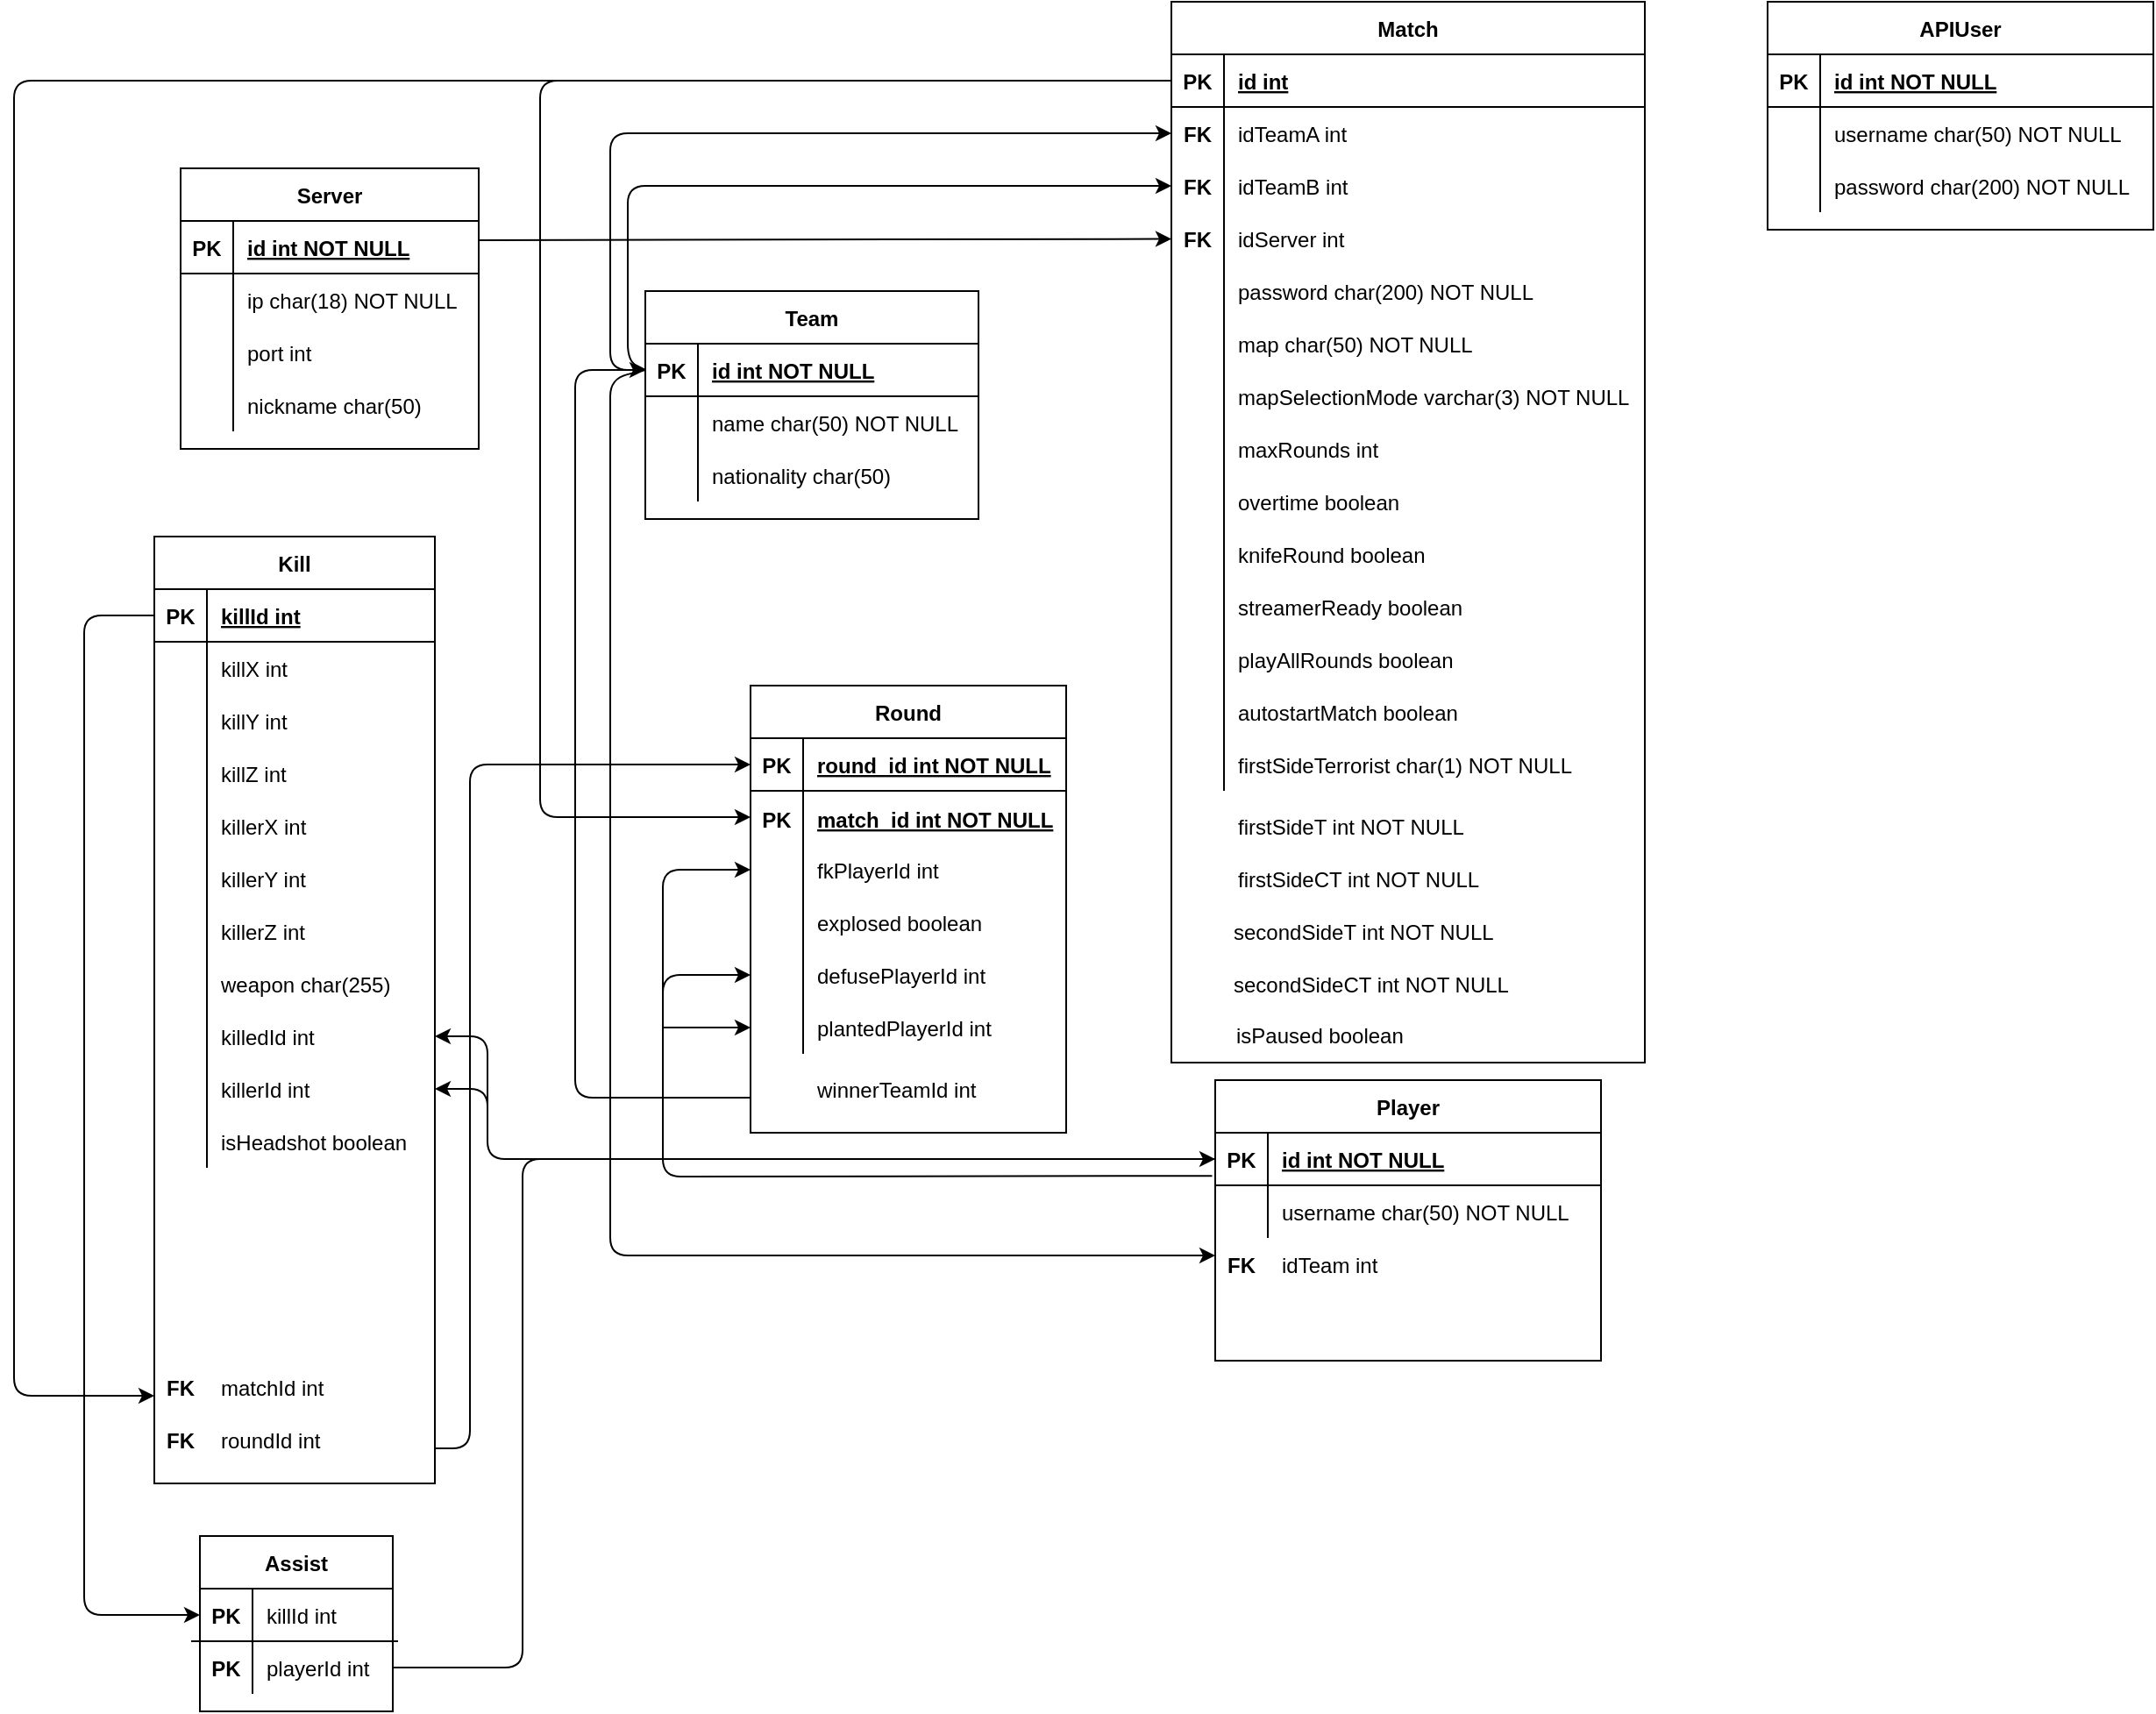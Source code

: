 <mxfile version="13.9.9" type="github">
  <diagram id="R2lEEEUBdFMjLlhIrx00" name="Page-1">
    <mxGraphModel dx="2720" dy="771" grid="1" gridSize="10" guides="1" tooltips="1" connect="1" arrows="1" fold="1" page="1" pageScale="1" pageWidth="850" pageHeight="1100" math="0" shadow="0" extFonts="Permanent Marker^https://fonts.googleapis.com/css?family=Permanent+Marker">
      <root>
        <mxCell id="0" />
        <mxCell id="1" parent="0" />
        <mxCell id="CAHNvulc8Ei77Li_YzJQ-24" value="Team" style="shape=table;startSize=30;container=1;collapsible=1;childLayout=tableLayout;fixedRows=1;rowLines=0;fontStyle=1;align=center;resizeLast=1;" parent="1" vertex="1">
          <mxGeometry x="-330" y="180" width="190" height="130" as="geometry" />
        </mxCell>
        <mxCell id="CAHNvulc8Ei77Li_YzJQ-25" value="" style="shape=partialRectangle;collapsible=0;dropTarget=0;pointerEvents=0;fillColor=none;points=[[0,0.5],[1,0.5]];portConstraint=eastwest;top=0;left=0;right=0;bottom=1;" parent="CAHNvulc8Ei77Li_YzJQ-24" vertex="1">
          <mxGeometry y="30" width="190" height="30" as="geometry" />
        </mxCell>
        <mxCell id="CAHNvulc8Ei77Li_YzJQ-26" value="PK" style="shape=partialRectangle;overflow=hidden;connectable=0;fillColor=none;top=0;left=0;bottom=0;right=0;fontStyle=1;" parent="CAHNvulc8Ei77Li_YzJQ-25" vertex="1">
          <mxGeometry width="30" height="30" as="geometry" />
        </mxCell>
        <mxCell id="CAHNvulc8Ei77Li_YzJQ-27" value="id int NOT NULL " style="shape=partialRectangle;overflow=hidden;connectable=0;fillColor=none;top=0;left=0;bottom=0;right=0;align=left;spacingLeft=6;fontStyle=5;" parent="CAHNvulc8Ei77Li_YzJQ-25" vertex="1">
          <mxGeometry x="30" width="160" height="30" as="geometry" />
        </mxCell>
        <mxCell id="CAHNvulc8Ei77Li_YzJQ-28" value="" style="shape=partialRectangle;collapsible=0;dropTarget=0;pointerEvents=0;fillColor=none;points=[[0,0.5],[1,0.5]];portConstraint=eastwest;top=0;left=0;right=0;bottom=0;" parent="CAHNvulc8Ei77Li_YzJQ-24" vertex="1">
          <mxGeometry y="60" width="190" height="30" as="geometry" />
        </mxCell>
        <mxCell id="CAHNvulc8Ei77Li_YzJQ-29" value="" style="shape=partialRectangle;overflow=hidden;connectable=0;fillColor=none;top=0;left=0;bottom=0;right=0;" parent="CAHNvulc8Ei77Li_YzJQ-28" vertex="1">
          <mxGeometry width="30" height="30" as="geometry" />
        </mxCell>
        <mxCell id="CAHNvulc8Ei77Li_YzJQ-30" value="name char(50) NOT NULL" style="shape=partialRectangle;overflow=hidden;connectable=0;fillColor=none;top=0;left=0;bottom=0;right=0;align=left;spacingLeft=6;" parent="CAHNvulc8Ei77Li_YzJQ-28" vertex="1">
          <mxGeometry x="30" width="160" height="30" as="geometry" />
        </mxCell>
        <mxCell id="CAHNvulc8Ei77Li_YzJQ-31" value="" style="shape=partialRectangle;collapsible=0;dropTarget=0;pointerEvents=0;fillColor=none;points=[[0,0.5],[1,0.5]];portConstraint=eastwest;top=0;left=0;right=0;bottom=0;" parent="CAHNvulc8Ei77Li_YzJQ-24" vertex="1">
          <mxGeometry y="90" width="190" height="30" as="geometry" />
        </mxCell>
        <mxCell id="CAHNvulc8Ei77Li_YzJQ-32" value="" style="shape=partialRectangle;overflow=hidden;connectable=0;fillColor=none;top=0;left=0;bottom=0;right=0;" parent="CAHNvulc8Ei77Li_YzJQ-31" vertex="1">
          <mxGeometry width="30" height="30" as="geometry" />
        </mxCell>
        <mxCell id="CAHNvulc8Ei77Li_YzJQ-33" value="nationality char(50)" style="shape=partialRectangle;overflow=hidden;connectable=0;fillColor=none;top=0;left=0;bottom=0;right=0;align=left;spacingLeft=6;" parent="CAHNvulc8Ei77Li_YzJQ-31" vertex="1">
          <mxGeometry x="30" width="160" height="30" as="geometry" />
        </mxCell>
        <mxCell id="CAHNvulc8Ei77Li_YzJQ-34" value="Server" style="shape=table;startSize=30;container=1;collapsible=1;childLayout=tableLayout;fixedRows=1;rowLines=0;fontStyle=1;align=center;resizeLast=1;" parent="1" vertex="1">
          <mxGeometry x="-595" y="110" width="170" height="160" as="geometry" />
        </mxCell>
        <mxCell id="CAHNvulc8Ei77Li_YzJQ-35" value="" style="shape=partialRectangle;collapsible=0;dropTarget=0;pointerEvents=0;fillColor=none;points=[[0,0.5],[1,0.5]];portConstraint=eastwest;top=0;left=0;right=0;bottom=1;" parent="CAHNvulc8Ei77Li_YzJQ-34" vertex="1">
          <mxGeometry y="30" width="170" height="30" as="geometry" />
        </mxCell>
        <mxCell id="CAHNvulc8Ei77Li_YzJQ-36" value="PK" style="shape=partialRectangle;overflow=hidden;connectable=0;fillColor=none;top=0;left=0;bottom=0;right=0;fontStyle=1;" parent="CAHNvulc8Ei77Li_YzJQ-35" vertex="1">
          <mxGeometry width="30" height="30" as="geometry" />
        </mxCell>
        <mxCell id="CAHNvulc8Ei77Li_YzJQ-37" value="id int NOT NULL " style="shape=partialRectangle;overflow=hidden;connectable=0;fillColor=none;top=0;left=0;bottom=0;right=0;align=left;spacingLeft=6;fontStyle=5;" parent="CAHNvulc8Ei77Li_YzJQ-35" vertex="1">
          <mxGeometry x="30" width="140" height="30" as="geometry" />
        </mxCell>
        <mxCell id="CAHNvulc8Ei77Li_YzJQ-38" value="" style="shape=partialRectangle;collapsible=0;dropTarget=0;pointerEvents=0;fillColor=none;points=[[0,0.5],[1,0.5]];portConstraint=eastwest;top=0;left=0;right=0;bottom=0;" parent="CAHNvulc8Ei77Li_YzJQ-34" vertex="1">
          <mxGeometry y="60" width="170" height="30" as="geometry" />
        </mxCell>
        <mxCell id="CAHNvulc8Ei77Li_YzJQ-39" value="" style="shape=partialRectangle;overflow=hidden;connectable=0;fillColor=none;top=0;left=0;bottom=0;right=0;" parent="CAHNvulc8Ei77Li_YzJQ-38" vertex="1">
          <mxGeometry width="30" height="30" as="geometry" />
        </mxCell>
        <mxCell id="CAHNvulc8Ei77Li_YzJQ-40" value="ip char(18) NOT NULL" style="shape=partialRectangle;overflow=hidden;connectable=0;fillColor=none;top=0;left=0;bottom=0;right=0;align=left;spacingLeft=6;" parent="CAHNvulc8Ei77Li_YzJQ-38" vertex="1">
          <mxGeometry x="30" width="140" height="30" as="geometry" />
        </mxCell>
        <mxCell id="CAHNvulc8Ei77Li_YzJQ-41" value="" style="shape=partialRectangle;collapsible=0;dropTarget=0;pointerEvents=0;fillColor=none;points=[[0,0.5],[1,0.5]];portConstraint=eastwest;top=0;left=0;right=0;bottom=0;" parent="CAHNvulc8Ei77Li_YzJQ-34" vertex="1">
          <mxGeometry y="90" width="170" height="30" as="geometry" />
        </mxCell>
        <mxCell id="CAHNvulc8Ei77Li_YzJQ-42" value="" style="shape=partialRectangle;overflow=hidden;connectable=0;fillColor=none;top=0;left=0;bottom=0;right=0;" parent="CAHNvulc8Ei77Li_YzJQ-41" vertex="1">
          <mxGeometry width="30" height="30" as="geometry" />
        </mxCell>
        <mxCell id="CAHNvulc8Ei77Li_YzJQ-43" value="port int" style="shape=partialRectangle;overflow=hidden;connectable=0;fillColor=none;top=0;left=0;bottom=0;right=0;align=left;spacingLeft=6;" parent="CAHNvulc8Ei77Li_YzJQ-41" vertex="1">
          <mxGeometry x="30" width="140" height="30" as="geometry" />
        </mxCell>
        <mxCell id="CAHNvulc8Ei77Li_YzJQ-44" value="" style="shape=partialRectangle;collapsible=0;dropTarget=0;pointerEvents=0;fillColor=none;points=[[0,0.5],[1,0.5]];portConstraint=eastwest;top=0;left=0;right=0;bottom=0;" parent="CAHNvulc8Ei77Li_YzJQ-34" vertex="1">
          <mxGeometry y="120" width="170" height="30" as="geometry" />
        </mxCell>
        <mxCell id="CAHNvulc8Ei77Li_YzJQ-45" value="" style="shape=partialRectangle;overflow=hidden;connectable=0;fillColor=none;top=0;left=0;bottom=0;right=0;" parent="CAHNvulc8Ei77Li_YzJQ-44" vertex="1">
          <mxGeometry width="30" height="30" as="geometry" />
        </mxCell>
        <mxCell id="CAHNvulc8Ei77Li_YzJQ-46" value="nickname char(50)" style="shape=partialRectangle;overflow=hidden;connectable=0;fillColor=none;top=0;left=0;bottom=0;right=0;align=left;spacingLeft=6;" parent="CAHNvulc8Ei77Li_YzJQ-44" vertex="1">
          <mxGeometry x="30" width="140" height="30" as="geometry" />
        </mxCell>
        <mxCell id="CAHNvulc8Ei77Li_YzJQ-47" value="APIUser" style="shape=table;startSize=30;container=1;collapsible=1;childLayout=tableLayout;fixedRows=1;rowLines=0;fontStyle=1;align=center;resizeLast=1;" parent="1" vertex="1">
          <mxGeometry x="310" y="15" width="220" height="130" as="geometry" />
        </mxCell>
        <mxCell id="CAHNvulc8Ei77Li_YzJQ-48" value="" style="shape=partialRectangle;collapsible=0;dropTarget=0;pointerEvents=0;fillColor=none;points=[[0,0.5],[1,0.5]];portConstraint=eastwest;top=0;left=0;right=0;bottom=1;" parent="CAHNvulc8Ei77Li_YzJQ-47" vertex="1">
          <mxGeometry y="30" width="220" height="30" as="geometry" />
        </mxCell>
        <mxCell id="CAHNvulc8Ei77Li_YzJQ-49" value="PK" style="shape=partialRectangle;overflow=hidden;connectable=0;fillColor=none;top=0;left=0;bottom=0;right=0;fontStyle=1;" parent="CAHNvulc8Ei77Li_YzJQ-48" vertex="1">
          <mxGeometry width="30" height="30" as="geometry" />
        </mxCell>
        <mxCell id="CAHNvulc8Ei77Li_YzJQ-50" value="id int NOT NULL " style="shape=partialRectangle;overflow=hidden;connectable=0;fillColor=none;top=0;left=0;bottom=0;right=0;align=left;spacingLeft=6;fontStyle=5;" parent="CAHNvulc8Ei77Li_YzJQ-48" vertex="1">
          <mxGeometry x="30" width="190" height="30" as="geometry" />
        </mxCell>
        <mxCell id="CAHNvulc8Ei77Li_YzJQ-51" value="" style="shape=partialRectangle;collapsible=0;dropTarget=0;pointerEvents=0;fillColor=none;points=[[0,0.5],[1,0.5]];portConstraint=eastwest;top=0;left=0;right=0;bottom=0;" parent="CAHNvulc8Ei77Li_YzJQ-47" vertex="1">
          <mxGeometry y="60" width="220" height="30" as="geometry" />
        </mxCell>
        <mxCell id="CAHNvulc8Ei77Li_YzJQ-52" value="" style="shape=partialRectangle;overflow=hidden;connectable=0;fillColor=none;top=0;left=0;bottom=0;right=0;" parent="CAHNvulc8Ei77Li_YzJQ-51" vertex="1">
          <mxGeometry width="30" height="30" as="geometry" />
        </mxCell>
        <mxCell id="CAHNvulc8Ei77Li_YzJQ-53" value="username char(50) NOT NULL" style="shape=partialRectangle;overflow=hidden;connectable=0;fillColor=none;top=0;left=0;bottom=0;right=0;align=left;spacingLeft=6;" parent="CAHNvulc8Ei77Li_YzJQ-51" vertex="1">
          <mxGeometry x="30" width="190" height="30" as="geometry" />
        </mxCell>
        <mxCell id="CAHNvulc8Ei77Li_YzJQ-54" value="" style="shape=partialRectangle;collapsible=0;dropTarget=0;pointerEvents=0;fillColor=none;points=[[0,0.5],[1,0.5]];portConstraint=eastwest;top=0;left=0;right=0;bottom=0;" parent="CAHNvulc8Ei77Li_YzJQ-47" vertex="1">
          <mxGeometry y="90" width="220" height="30" as="geometry" />
        </mxCell>
        <mxCell id="CAHNvulc8Ei77Li_YzJQ-55" value="" style="shape=partialRectangle;overflow=hidden;connectable=0;fillColor=none;top=0;left=0;bottom=0;right=0;" parent="CAHNvulc8Ei77Li_YzJQ-54" vertex="1">
          <mxGeometry width="30" height="30" as="geometry" />
        </mxCell>
        <mxCell id="CAHNvulc8Ei77Li_YzJQ-56" value="password char(200) NOT NULL" style="shape=partialRectangle;overflow=hidden;connectable=0;fillColor=none;top=0;left=0;bottom=0;right=0;align=left;spacingLeft=6;" parent="CAHNvulc8Ei77Li_YzJQ-54" vertex="1">
          <mxGeometry x="30" width="190" height="30" as="geometry" />
        </mxCell>
        <mxCell id="n8BZFwkFFO_Z2MSDaQy5-73" value="Match" style="shape=table;startSize=30;container=1;collapsible=1;childLayout=tableLayout;fixedRows=1;rowLines=0;fontStyle=1;align=center;resizeLast=1;" parent="1" vertex="1">
          <mxGeometry x="-30" y="15" width="270" height="605" as="geometry" />
        </mxCell>
        <mxCell id="n8BZFwkFFO_Z2MSDaQy5-74" value="" style="shape=partialRectangle;collapsible=0;dropTarget=0;pointerEvents=0;fillColor=none;points=[[0,0.5],[1,0.5]];portConstraint=eastwest;top=0;left=0;right=0;bottom=1;" parent="n8BZFwkFFO_Z2MSDaQy5-73" vertex="1">
          <mxGeometry y="30" width="270" height="30" as="geometry" />
        </mxCell>
        <mxCell id="n8BZFwkFFO_Z2MSDaQy5-75" value="PK" style="shape=partialRectangle;overflow=hidden;connectable=0;fillColor=none;top=0;left=0;bottom=0;right=0;fontStyle=1;" parent="n8BZFwkFFO_Z2MSDaQy5-74" vertex="1">
          <mxGeometry width="30" height="30" as="geometry" />
        </mxCell>
        <mxCell id="n8BZFwkFFO_Z2MSDaQy5-76" value="id int " style="shape=partialRectangle;overflow=hidden;connectable=0;fillColor=none;top=0;left=0;bottom=0;right=0;align=left;spacingLeft=6;fontStyle=5;" parent="n8BZFwkFFO_Z2MSDaQy5-74" vertex="1">
          <mxGeometry x="30" width="240" height="30" as="geometry" />
        </mxCell>
        <mxCell id="n8BZFwkFFO_Z2MSDaQy5-77" value="" style="shape=partialRectangle;collapsible=0;dropTarget=0;pointerEvents=0;fillColor=none;points=[[0,0.5],[1,0.5]];portConstraint=eastwest;top=0;left=0;right=0;bottom=0;" parent="n8BZFwkFFO_Z2MSDaQy5-73" vertex="1">
          <mxGeometry y="60" width="270" height="30" as="geometry" />
        </mxCell>
        <mxCell id="n8BZFwkFFO_Z2MSDaQy5-78" value="" style="shape=partialRectangle;overflow=hidden;connectable=0;fillColor=none;top=0;left=0;bottom=0;right=0;" parent="n8BZFwkFFO_Z2MSDaQy5-77" vertex="1">
          <mxGeometry width="30" height="30" as="geometry" />
        </mxCell>
        <mxCell id="n8BZFwkFFO_Z2MSDaQy5-79" value="idTeamA int" style="shape=partialRectangle;overflow=hidden;connectable=0;fillColor=none;top=0;left=0;bottom=0;right=0;align=left;spacingLeft=6;" parent="n8BZFwkFFO_Z2MSDaQy5-77" vertex="1">
          <mxGeometry x="30" width="240" height="30" as="geometry" />
        </mxCell>
        <mxCell id="n8BZFwkFFO_Z2MSDaQy5-80" value="" style="shape=partialRectangle;collapsible=0;dropTarget=0;pointerEvents=0;fillColor=none;points=[[0,0.5],[1,0.5]];portConstraint=eastwest;top=0;left=0;right=0;bottom=0;" parent="n8BZFwkFFO_Z2MSDaQy5-73" vertex="1">
          <mxGeometry y="90" width="270" height="30" as="geometry" />
        </mxCell>
        <mxCell id="n8BZFwkFFO_Z2MSDaQy5-81" value="" style="shape=partialRectangle;overflow=hidden;connectable=0;fillColor=none;top=0;left=0;bottom=0;right=0;" parent="n8BZFwkFFO_Z2MSDaQy5-80" vertex="1">
          <mxGeometry width="30" height="30" as="geometry" />
        </mxCell>
        <mxCell id="n8BZFwkFFO_Z2MSDaQy5-82" value="idTeamB int" style="shape=partialRectangle;overflow=hidden;connectable=0;fillColor=none;top=0;left=0;bottom=0;right=0;align=left;spacingLeft=6;" parent="n8BZFwkFFO_Z2MSDaQy5-80" vertex="1">
          <mxGeometry x="30" width="240" height="30" as="geometry" />
        </mxCell>
        <mxCell id="n8BZFwkFFO_Z2MSDaQy5-83" value="" style="shape=partialRectangle;collapsible=0;dropTarget=0;pointerEvents=0;fillColor=none;points=[[0,0.5],[1,0.5]];portConstraint=eastwest;top=0;left=0;right=0;bottom=0;" parent="n8BZFwkFFO_Z2MSDaQy5-73" vertex="1">
          <mxGeometry y="120" width="270" height="30" as="geometry" />
        </mxCell>
        <mxCell id="n8BZFwkFFO_Z2MSDaQy5-84" value="" style="shape=partialRectangle;overflow=hidden;connectable=0;fillColor=none;top=0;left=0;bottom=0;right=0;" parent="n8BZFwkFFO_Z2MSDaQy5-83" vertex="1">
          <mxGeometry width="30" height="30" as="geometry" />
        </mxCell>
        <mxCell id="n8BZFwkFFO_Z2MSDaQy5-85" value="idServer int" style="shape=partialRectangle;overflow=hidden;connectable=0;fillColor=none;top=0;left=0;bottom=0;right=0;align=left;spacingLeft=6;" parent="n8BZFwkFFO_Z2MSDaQy5-83" vertex="1">
          <mxGeometry x="30" width="240" height="30" as="geometry" />
        </mxCell>
        <mxCell id="n8BZFwkFFO_Z2MSDaQy5-86" value="" style="shape=partialRectangle;collapsible=0;dropTarget=0;pointerEvents=0;fillColor=none;points=[[0,0.5],[1,0.5]];portConstraint=eastwest;top=0;left=0;right=0;bottom=0;" parent="n8BZFwkFFO_Z2MSDaQy5-73" vertex="1">
          <mxGeometry y="150" width="270" height="30" as="geometry" />
        </mxCell>
        <mxCell id="n8BZFwkFFO_Z2MSDaQy5-87" value="" style="shape=partialRectangle;overflow=hidden;connectable=0;fillColor=none;top=0;left=0;bottom=0;right=0;" parent="n8BZFwkFFO_Z2MSDaQy5-86" vertex="1">
          <mxGeometry width="30" height="30" as="geometry" />
        </mxCell>
        <mxCell id="n8BZFwkFFO_Z2MSDaQy5-88" value="password char(200) NOT NULL" style="shape=partialRectangle;overflow=hidden;connectable=0;fillColor=none;top=0;left=0;bottom=0;right=0;align=left;spacingLeft=6;" parent="n8BZFwkFFO_Z2MSDaQy5-86" vertex="1">
          <mxGeometry x="30" width="240" height="30" as="geometry" />
        </mxCell>
        <mxCell id="n8BZFwkFFO_Z2MSDaQy5-89" value="" style="shape=partialRectangle;collapsible=0;dropTarget=0;pointerEvents=0;fillColor=none;points=[[0,0.5],[1,0.5]];portConstraint=eastwest;top=0;left=0;right=0;bottom=0;" parent="n8BZFwkFFO_Z2MSDaQy5-73" vertex="1">
          <mxGeometry y="180" width="270" height="30" as="geometry" />
        </mxCell>
        <mxCell id="n8BZFwkFFO_Z2MSDaQy5-90" value="" style="shape=partialRectangle;overflow=hidden;connectable=0;fillColor=none;top=0;left=0;bottom=0;right=0;" parent="n8BZFwkFFO_Z2MSDaQy5-89" vertex="1">
          <mxGeometry width="30" height="30" as="geometry" />
        </mxCell>
        <mxCell id="n8BZFwkFFO_Z2MSDaQy5-91" value="map char(50) NOT NULL" style="shape=partialRectangle;overflow=hidden;connectable=0;fillColor=none;top=0;left=0;bottom=0;right=0;align=left;spacingLeft=6;" parent="n8BZFwkFFO_Z2MSDaQy5-89" vertex="1">
          <mxGeometry x="30" width="240" height="30" as="geometry" />
        </mxCell>
        <mxCell id="n8BZFwkFFO_Z2MSDaQy5-92" value="" style="shape=partialRectangle;collapsible=0;dropTarget=0;pointerEvents=0;fillColor=none;points=[[0,0.5],[1,0.5]];portConstraint=eastwest;top=0;left=0;right=0;bottom=0;" parent="n8BZFwkFFO_Z2MSDaQy5-73" vertex="1">
          <mxGeometry y="210" width="270" height="30" as="geometry" />
        </mxCell>
        <mxCell id="n8BZFwkFFO_Z2MSDaQy5-93" value="" style="shape=partialRectangle;overflow=hidden;connectable=0;fillColor=none;top=0;left=0;bottom=0;right=0;" parent="n8BZFwkFFO_Z2MSDaQy5-92" vertex="1">
          <mxGeometry width="30" height="30" as="geometry" />
        </mxCell>
        <mxCell id="n8BZFwkFFO_Z2MSDaQy5-94" value="mapSelectionMode varchar(3) NOT NULL" style="shape=partialRectangle;overflow=hidden;connectable=0;fillColor=none;top=0;left=0;bottom=0;right=0;align=left;spacingLeft=6;" parent="n8BZFwkFFO_Z2MSDaQy5-92" vertex="1">
          <mxGeometry x="30" width="240" height="30" as="geometry" />
        </mxCell>
        <mxCell id="n8BZFwkFFO_Z2MSDaQy5-95" value="" style="shape=partialRectangle;collapsible=0;dropTarget=0;pointerEvents=0;fillColor=none;points=[[0,0.5],[1,0.5]];portConstraint=eastwest;top=0;left=0;right=0;bottom=0;" parent="n8BZFwkFFO_Z2MSDaQy5-73" vertex="1">
          <mxGeometry y="240" width="270" height="30" as="geometry" />
        </mxCell>
        <mxCell id="n8BZFwkFFO_Z2MSDaQy5-96" value="" style="shape=partialRectangle;overflow=hidden;connectable=0;fillColor=none;top=0;left=0;bottom=0;right=0;" parent="n8BZFwkFFO_Z2MSDaQy5-95" vertex="1">
          <mxGeometry width="30" height="30" as="geometry" />
        </mxCell>
        <mxCell id="n8BZFwkFFO_Z2MSDaQy5-97" value="maxRounds int" style="shape=partialRectangle;overflow=hidden;connectable=0;fillColor=none;top=0;left=0;bottom=0;right=0;align=left;spacingLeft=6;" parent="n8BZFwkFFO_Z2MSDaQy5-95" vertex="1">
          <mxGeometry x="30" width="240" height="30" as="geometry" />
        </mxCell>
        <mxCell id="n8BZFwkFFO_Z2MSDaQy5-98" value="" style="shape=partialRectangle;collapsible=0;dropTarget=0;pointerEvents=0;fillColor=none;points=[[0,0.5],[1,0.5]];portConstraint=eastwest;top=0;left=0;right=0;bottom=0;" parent="n8BZFwkFFO_Z2MSDaQy5-73" vertex="1">
          <mxGeometry y="270" width="270" height="30" as="geometry" />
        </mxCell>
        <mxCell id="n8BZFwkFFO_Z2MSDaQy5-99" value="" style="shape=partialRectangle;overflow=hidden;connectable=0;fillColor=none;top=0;left=0;bottom=0;right=0;" parent="n8BZFwkFFO_Z2MSDaQy5-98" vertex="1">
          <mxGeometry width="30" height="30" as="geometry" />
        </mxCell>
        <mxCell id="n8BZFwkFFO_Z2MSDaQy5-100" value="overtime boolean" style="shape=partialRectangle;overflow=hidden;connectable=0;fillColor=none;top=0;left=0;bottom=0;right=0;align=left;spacingLeft=6;" parent="n8BZFwkFFO_Z2MSDaQy5-98" vertex="1">
          <mxGeometry x="30" width="240" height="30" as="geometry" />
        </mxCell>
        <mxCell id="n8BZFwkFFO_Z2MSDaQy5-101" value="" style="shape=partialRectangle;collapsible=0;dropTarget=0;pointerEvents=0;fillColor=none;points=[[0,0.5],[1,0.5]];portConstraint=eastwest;top=0;left=0;right=0;bottom=0;" parent="n8BZFwkFFO_Z2MSDaQy5-73" vertex="1">
          <mxGeometry y="300" width="270" height="30" as="geometry" />
        </mxCell>
        <mxCell id="n8BZFwkFFO_Z2MSDaQy5-102" value="" style="shape=partialRectangle;overflow=hidden;connectable=0;fillColor=none;top=0;left=0;bottom=0;right=0;" parent="n8BZFwkFFO_Z2MSDaQy5-101" vertex="1">
          <mxGeometry width="30" height="30" as="geometry" />
        </mxCell>
        <mxCell id="n8BZFwkFFO_Z2MSDaQy5-103" value="knifeRound boolean" style="shape=partialRectangle;overflow=hidden;connectable=0;fillColor=none;top=0;left=0;bottom=0;right=0;align=left;spacingLeft=6;" parent="n8BZFwkFFO_Z2MSDaQy5-101" vertex="1">
          <mxGeometry x="30" width="240" height="30" as="geometry" />
        </mxCell>
        <mxCell id="n8BZFwkFFO_Z2MSDaQy5-104" value="" style="shape=partialRectangle;collapsible=0;dropTarget=0;pointerEvents=0;fillColor=none;points=[[0,0.5],[1,0.5]];portConstraint=eastwest;top=0;left=0;right=0;bottom=0;" parent="n8BZFwkFFO_Z2MSDaQy5-73" vertex="1">
          <mxGeometry y="330" width="270" height="30" as="geometry" />
        </mxCell>
        <mxCell id="n8BZFwkFFO_Z2MSDaQy5-105" value="" style="shape=partialRectangle;overflow=hidden;connectable=0;fillColor=none;top=0;left=0;bottom=0;right=0;" parent="n8BZFwkFFO_Z2MSDaQy5-104" vertex="1">
          <mxGeometry width="30" height="30" as="geometry" />
        </mxCell>
        <mxCell id="n8BZFwkFFO_Z2MSDaQy5-106" value="streamerReady boolean" style="shape=partialRectangle;overflow=hidden;connectable=0;fillColor=none;top=0;left=0;bottom=0;right=0;align=left;spacingLeft=6;" parent="n8BZFwkFFO_Z2MSDaQy5-104" vertex="1">
          <mxGeometry x="30" width="240" height="30" as="geometry" />
        </mxCell>
        <mxCell id="n8BZFwkFFO_Z2MSDaQy5-107" value="" style="shape=partialRectangle;collapsible=0;dropTarget=0;pointerEvents=0;fillColor=none;points=[[0,0.5],[1,0.5]];portConstraint=eastwest;top=0;left=0;right=0;bottom=0;" parent="n8BZFwkFFO_Z2MSDaQy5-73" vertex="1">
          <mxGeometry y="360" width="270" height="30" as="geometry" />
        </mxCell>
        <mxCell id="n8BZFwkFFO_Z2MSDaQy5-108" value="" style="shape=partialRectangle;overflow=hidden;connectable=0;fillColor=none;top=0;left=0;bottom=0;right=0;" parent="n8BZFwkFFO_Z2MSDaQy5-107" vertex="1">
          <mxGeometry width="30" height="30" as="geometry" />
        </mxCell>
        <mxCell id="n8BZFwkFFO_Z2MSDaQy5-109" value="playAllRounds boolean" style="shape=partialRectangle;overflow=hidden;connectable=0;fillColor=none;top=0;left=0;bottom=0;right=0;align=left;spacingLeft=6;" parent="n8BZFwkFFO_Z2MSDaQy5-107" vertex="1">
          <mxGeometry x="30" width="240" height="30" as="geometry" />
        </mxCell>
        <mxCell id="n8BZFwkFFO_Z2MSDaQy5-110" value="" style="shape=partialRectangle;collapsible=0;dropTarget=0;pointerEvents=0;fillColor=none;points=[[0,0.5],[1,0.5]];portConstraint=eastwest;top=0;left=0;right=0;bottom=0;" parent="n8BZFwkFFO_Z2MSDaQy5-73" vertex="1">
          <mxGeometry y="390" width="270" height="30" as="geometry" />
        </mxCell>
        <mxCell id="n8BZFwkFFO_Z2MSDaQy5-111" value="" style="shape=partialRectangle;overflow=hidden;connectable=0;fillColor=none;top=0;left=0;bottom=0;right=0;" parent="n8BZFwkFFO_Z2MSDaQy5-110" vertex="1">
          <mxGeometry width="30" height="30" as="geometry" />
        </mxCell>
        <mxCell id="n8BZFwkFFO_Z2MSDaQy5-112" value="autostartMatch boolean" style="shape=partialRectangle;overflow=hidden;connectable=0;fillColor=none;top=0;left=0;bottom=0;right=0;align=left;spacingLeft=6;" parent="n8BZFwkFFO_Z2MSDaQy5-110" vertex="1">
          <mxGeometry x="30" width="240" height="30" as="geometry" />
        </mxCell>
        <mxCell id="n8BZFwkFFO_Z2MSDaQy5-113" value="" style="shape=partialRectangle;collapsible=0;dropTarget=0;pointerEvents=0;fillColor=none;points=[[0,0.5],[1,0.5]];portConstraint=eastwest;top=0;left=0;right=0;bottom=0;" parent="n8BZFwkFFO_Z2MSDaQy5-73" vertex="1">
          <mxGeometry y="420" width="270" height="30" as="geometry" />
        </mxCell>
        <mxCell id="n8BZFwkFFO_Z2MSDaQy5-114" value="" style="shape=partialRectangle;overflow=hidden;connectable=0;fillColor=none;top=0;left=0;bottom=0;right=0;" parent="n8BZFwkFFO_Z2MSDaQy5-113" vertex="1">
          <mxGeometry width="30" height="30" as="geometry" />
        </mxCell>
        <mxCell id="n8BZFwkFFO_Z2MSDaQy5-115" value="firstSideTerrorist char(1) NOT NULL" style="shape=partialRectangle;overflow=hidden;connectable=0;fillColor=none;top=0;left=0;bottom=0;right=0;align=left;spacingLeft=6;" parent="n8BZFwkFFO_Z2MSDaQy5-113" vertex="1">
          <mxGeometry x="30" width="240" height="30" as="geometry" />
        </mxCell>
        <mxCell id="n8BZFwkFFO_Z2MSDaQy5-116" value="" style="endArrow=classic;html=1;entryX=0;entryY=0.5;entryDx=0;entryDy=0;exitX=0;exitY=0.5;exitDx=0;exitDy=0;" parent="1" source="CAHNvulc8Ei77Li_YzJQ-25" target="n8BZFwkFFO_Z2MSDaQy5-77" edge="1">
          <mxGeometry width="50" height="50" relative="1" as="geometry">
            <mxPoint x="-350" y="220" as="sourcePoint" />
            <mxPoint x="30" y="440" as="targetPoint" />
            <Array as="points">
              <mxPoint x="-350" y="225" />
              <mxPoint x="-350" y="90" />
            </Array>
          </mxGeometry>
        </mxCell>
        <mxCell id="n8BZFwkFFO_Z2MSDaQy5-117" value="" style="endArrow=classic;html=1;entryX=0;entryY=0.5;entryDx=0;entryDy=0;exitX=0;exitY=0.5;exitDx=0;exitDy=0;" parent="1" source="CAHNvulc8Ei77Li_YzJQ-25" target="n8BZFwkFFO_Z2MSDaQy5-80" edge="1">
          <mxGeometry width="50" height="50" relative="1" as="geometry">
            <mxPoint x="-340" y="210" as="sourcePoint" />
            <mxPoint x="-50" y="455" as="targetPoint" />
            <Array as="points">
              <mxPoint x="-340" y="220" />
              <mxPoint x="-340" y="120" />
            </Array>
          </mxGeometry>
        </mxCell>
        <mxCell id="n8BZFwkFFO_Z2MSDaQy5-120" value="" style="endArrow=classic;html=1;" parent="1" target="n8BZFwkFFO_Z2MSDaQy5-83" edge="1">
          <mxGeometry width="50" height="50" relative="1" as="geometry">
            <mxPoint x="-425" y="151" as="sourcePoint" />
            <mxPoint x="-430" y="60" as="targetPoint" />
          </mxGeometry>
        </mxCell>
        <mxCell id="n8BZFwkFFO_Z2MSDaQy5-121" value="FK" style="shape=partialRectangle;overflow=hidden;connectable=0;fillColor=none;top=0;left=0;bottom=0;right=0;fontStyle=1;" parent="1" vertex="1">
          <mxGeometry x="-30" y="105" width="30" height="30" as="geometry" />
        </mxCell>
        <mxCell id="n8BZFwkFFO_Z2MSDaQy5-122" value="FK" style="shape=partialRectangle;overflow=hidden;connectable=0;fillColor=none;top=0;left=0;bottom=0;right=0;fontStyle=1;" parent="1" vertex="1">
          <mxGeometry x="-30" y="75" width="30" height="30" as="geometry" />
        </mxCell>
        <mxCell id="n8BZFwkFFO_Z2MSDaQy5-123" value="FK" style="shape=partialRectangle;overflow=hidden;connectable=0;fillColor=none;top=0;left=0;bottom=0;right=0;fontStyle=1;" parent="1" vertex="1">
          <mxGeometry x="-30" y="135" width="30" height="30" as="geometry" />
        </mxCell>
        <mxCell id="n8BZFwkFFO_Z2MSDaQy5-203" value="Player" style="shape=table;startSize=30;container=1;collapsible=1;childLayout=tableLayout;fixedRows=1;rowLines=0;fontStyle=1;align=center;resizeLast=1;" parent="1" vertex="1">
          <mxGeometry x="-5" y="630" width="220" height="160" as="geometry" />
        </mxCell>
        <mxCell id="n8BZFwkFFO_Z2MSDaQy5-204" value="" style="shape=partialRectangle;collapsible=0;dropTarget=0;pointerEvents=0;fillColor=none;points=[[0,0.5],[1,0.5]];portConstraint=eastwest;top=0;left=0;right=0;bottom=1;" parent="n8BZFwkFFO_Z2MSDaQy5-203" vertex="1">
          <mxGeometry y="30" width="220" height="30" as="geometry" />
        </mxCell>
        <mxCell id="n8BZFwkFFO_Z2MSDaQy5-205" value="PK" style="shape=partialRectangle;overflow=hidden;connectable=0;fillColor=none;top=0;left=0;bottom=0;right=0;fontStyle=1;" parent="n8BZFwkFFO_Z2MSDaQy5-204" vertex="1">
          <mxGeometry width="30" height="30" as="geometry" />
        </mxCell>
        <mxCell id="n8BZFwkFFO_Z2MSDaQy5-206" value="id int NOT NULL " style="shape=partialRectangle;overflow=hidden;connectable=0;fillColor=none;top=0;left=0;bottom=0;right=0;align=left;spacingLeft=6;fontStyle=5;" parent="n8BZFwkFFO_Z2MSDaQy5-204" vertex="1">
          <mxGeometry x="30" width="190" height="30" as="geometry" />
        </mxCell>
        <mxCell id="n8BZFwkFFO_Z2MSDaQy5-207" value="" style="shape=partialRectangle;collapsible=0;dropTarget=0;pointerEvents=0;fillColor=none;points=[[0,0.5],[1,0.5]];portConstraint=eastwest;top=0;left=0;right=0;bottom=0;" parent="n8BZFwkFFO_Z2MSDaQy5-203" vertex="1">
          <mxGeometry y="60" width="220" height="30" as="geometry" />
        </mxCell>
        <mxCell id="n8BZFwkFFO_Z2MSDaQy5-208" value="" style="shape=partialRectangle;overflow=hidden;connectable=0;fillColor=none;top=0;left=0;bottom=0;right=0;" parent="n8BZFwkFFO_Z2MSDaQy5-207" vertex="1">
          <mxGeometry width="30" height="30" as="geometry" />
        </mxCell>
        <mxCell id="n8BZFwkFFO_Z2MSDaQy5-209" value="username char(50) NOT NULL" style="shape=partialRectangle;overflow=hidden;connectable=0;fillColor=none;top=0;left=0;bottom=0;right=0;align=left;spacingLeft=6;" parent="n8BZFwkFFO_Z2MSDaQy5-207" vertex="1">
          <mxGeometry x="30" width="190" height="30" as="geometry" />
        </mxCell>
        <mxCell id="n8BZFwkFFO_Z2MSDaQy5-214" value="" style="endArrow=classic;html=1;exitX=0;exitY=0.5;exitDx=0;exitDy=0;" parent="1" source="CAHNvulc8Ei77Li_YzJQ-25" edge="1">
          <mxGeometry width="50" height="50" relative="1" as="geometry">
            <mxPoint x="-230" y="630" as="sourcePoint" />
            <mxPoint x="-5" y="730" as="targetPoint" />
            <Array as="points">
              <mxPoint x="-350" y="230" />
              <mxPoint x="-350" y="730" />
            </Array>
          </mxGeometry>
        </mxCell>
        <mxCell id="n8BZFwkFFO_Z2MSDaQy5-215" value="idTeam int" style="shape=partialRectangle;overflow=hidden;connectable=0;fillColor=none;top=0;left=0;bottom=0;right=0;align=left;spacingLeft=6;" parent="1" vertex="1">
          <mxGeometry x="25" y="720" width="185" height="30" as="geometry" />
        </mxCell>
        <mxCell id="n8BZFwkFFO_Z2MSDaQy5-216" value="FK" style="shape=partialRectangle;overflow=hidden;connectable=0;fillColor=none;top=0;left=0;bottom=0;right=0;fontStyle=1;" parent="1" vertex="1">
          <mxGeometry x="-5" y="720" width="30" height="30" as="geometry" />
        </mxCell>
        <mxCell id="n8BZFwkFFO_Z2MSDaQy5-218" value="Kill" style="shape=table;startSize=30;container=1;collapsible=1;childLayout=tableLayout;fixedRows=1;rowLines=0;fontStyle=1;align=center;resizeLast=1;" parent="1" vertex="1">
          <mxGeometry x="-610" y="320" width="160" height="540" as="geometry" />
        </mxCell>
        <mxCell id="n8BZFwkFFO_Z2MSDaQy5-219" value="" style="shape=partialRectangle;collapsible=0;dropTarget=0;pointerEvents=0;fillColor=none;points=[[0,0.5],[1,0.5]];portConstraint=eastwest;top=0;left=0;right=0;bottom=1;" parent="n8BZFwkFFO_Z2MSDaQy5-218" vertex="1">
          <mxGeometry y="30" width="160" height="30" as="geometry" />
        </mxCell>
        <mxCell id="n8BZFwkFFO_Z2MSDaQy5-220" value="PK" style="shape=partialRectangle;overflow=hidden;connectable=0;fillColor=none;top=0;left=0;bottom=0;right=0;fontStyle=1;" parent="n8BZFwkFFO_Z2MSDaQy5-219" vertex="1">
          <mxGeometry width="30" height="30" as="geometry" />
        </mxCell>
        <mxCell id="n8BZFwkFFO_Z2MSDaQy5-221" value="killId int " style="shape=partialRectangle;overflow=hidden;connectable=0;fillColor=none;top=0;left=0;bottom=0;right=0;align=left;spacingLeft=6;fontStyle=5;" parent="n8BZFwkFFO_Z2MSDaQy5-219" vertex="1">
          <mxGeometry x="30" width="130" height="30" as="geometry" />
        </mxCell>
        <mxCell id="n8BZFwkFFO_Z2MSDaQy5-222" value="" style="shape=partialRectangle;collapsible=0;dropTarget=0;pointerEvents=0;fillColor=none;points=[[0,0.5],[1,0.5]];portConstraint=eastwest;top=0;left=0;right=0;bottom=0;" parent="n8BZFwkFFO_Z2MSDaQy5-218" vertex="1">
          <mxGeometry y="60" width="160" height="30" as="geometry" />
        </mxCell>
        <mxCell id="n8BZFwkFFO_Z2MSDaQy5-223" value="" style="shape=partialRectangle;overflow=hidden;connectable=0;fillColor=none;top=0;left=0;bottom=0;right=0;" parent="n8BZFwkFFO_Z2MSDaQy5-222" vertex="1">
          <mxGeometry width="30" height="30" as="geometry" />
        </mxCell>
        <mxCell id="n8BZFwkFFO_Z2MSDaQy5-224" value="killX int" style="shape=partialRectangle;overflow=hidden;connectable=0;fillColor=none;top=0;left=0;bottom=0;right=0;align=left;spacingLeft=6;" parent="n8BZFwkFFO_Z2MSDaQy5-222" vertex="1">
          <mxGeometry x="30" width="130" height="30" as="geometry" />
        </mxCell>
        <mxCell id="n8BZFwkFFO_Z2MSDaQy5-225" value="" style="shape=partialRectangle;collapsible=0;dropTarget=0;pointerEvents=0;fillColor=none;points=[[0,0.5],[1,0.5]];portConstraint=eastwest;top=0;left=0;right=0;bottom=0;" parent="n8BZFwkFFO_Z2MSDaQy5-218" vertex="1">
          <mxGeometry y="90" width="160" height="30" as="geometry" />
        </mxCell>
        <mxCell id="n8BZFwkFFO_Z2MSDaQy5-226" value="" style="shape=partialRectangle;overflow=hidden;connectable=0;fillColor=none;top=0;left=0;bottom=0;right=0;" parent="n8BZFwkFFO_Z2MSDaQy5-225" vertex="1">
          <mxGeometry width="30" height="30" as="geometry" />
        </mxCell>
        <mxCell id="n8BZFwkFFO_Z2MSDaQy5-227" value="killY int" style="shape=partialRectangle;overflow=hidden;connectable=0;fillColor=none;top=0;left=0;bottom=0;right=0;align=left;spacingLeft=6;" parent="n8BZFwkFFO_Z2MSDaQy5-225" vertex="1">
          <mxGeometry x="30" width="130" height="30" as="geometry" />
        </mxCell>
        <mxCell id="n8BZFwkFFO_Z2MSDaQy5-228" value="" style="shape=partialRectangle;collapsible=0;dropTarget=0;pointerEvents=0;fillColor=none;points=[[0,0.5],[1,0.5]];portConstraint=eastwest;top=0;left=0;right=0;bottom=0;" parent="n8BZFwkFFO_Z2MSDaQy5-218" vertex="1">
          <mxGeometry y="120" width="160" height="30" as="geometry" />
        </mxCell>
        <mxCell id="n8BZFwkFFO_Z2MSDaQy5-229" value="" style="shape=partialRectangle;overflow=hidden;connectable=0;fillColor=none;top=0;left=0;bottom=0;right=0;" parent="n8BZFwkFFO_Z2MSDaQy5-228" vertex="1">
          <mxGeometry width="30" height="30" as="geometry" />
        </mxCell>
        <mxCell id="n8BZFwkFFO_Z2MSDaQy5-230" value="killZ int" style="shape=partialRectangle;overflow=hidden;connectable=0;fillColor=none;top=0;left=0;bottom=0;right=0;align=left;spacingLeft=6;" parent="n8BZFwkFFO_Z2MSDaQy5-228" vertex="1">
          <mxGeometry x="30" width="130" height="30" as="geometry" />
        </mxCell>
        <mxCell id="n8BZFwkFFO_Z2MSDaQy5-231" value="" style="shape=partialRectangle;collapsible=0;dropTarget=0;pointerEvents=0;fillColor=none;points=[[0,0.5],[1,0.5]];portConstraint=eastwest;top=0;left=0;right=0;bottom=0;" parent="n8BZFwkFFO_Z2MSDaQy5-218" vertex="1">
          <mxGeometry y="150" width="160" height="30" as="geometry" />
        </mxCell>
        <mxCell id="n8BZFwkFFO_Z2MSDaQy5-232" value="" style="shape=partialRectangle;overflow=hidden;connectable=0;fillColor=none;top=0;left=0;bottom=0;right=0;" parent="n8BZFwkFFO_Z2MSDaQy5-231" vertex="1">
          <mxGeometry width="30" height="30" as="geometry" />
        </mxCell>
        <mxCell id="n8BZFwkFFO_Z2MSDaQy5-233" value="killerX int" style="shape=partialRectangle;overflow=hidden;connectable=0;fillColor=none;top=0;left=0;bottom=0;right=0;align=left;spacingLeft=6;" parent="n8BZFwkFFO_Z2MSDaQy5-231" vertex="1">
          <mxGeometry x="30" width="130" height="30" as="geometry" />
        </mxCell>
        <mxCell id="n8BZFwkFFO_Z2MSDaQy5-234" value="" style="shape=partialRectangle;collapsible=0;dropTarget=0;pointerEvents=0;fillColor=none;points=[[0,0.5],[1,0.5]];portConstraint=eastwest;top=0;left=0;right=0;bottom=0;" parent="n8BZFwkFFO_Z2MSDaQy5-218" vertex="1">
          <mxGeometry y="180" width="160" height="30" as="geometry" />
        </mxCell>
        <mxCell id="n8BZFwkFFO_Z2MSDaQy5-235" value="" style="shape=partialRectangle;overflow=hidden;connectable=0;fillColor=none;top=0;left=0;bottom=0;right=0;" parent="n8BZFwkFFO_Z2MSDaQy5-234" vertex="1">
          <mxGeometry width="30" height="30" as="geometry" />
        </mxCell>
        <mxCell id="n8BZFwkFFO_Z2MSDaQy5-236" value="killerY int" style="shape=partialRectangle;overflow=hidden;connectable=0;fillColor=none;top=0;left=0;bottom=0;right=0;align=left;spacingLeft=6;" parent="n8BZFwkFFO_Z2MSDaQy5-234" vertex="1">
          <mxGeometry x="30" width="130" height="30" as="geometry" />
        </mxCell>
        <mxCell id="n8BZFwkFFO_Z2MSDaQy5-237" value="" style="shape=partialRectangle;collapsible=0;dropTarget=0;pointerEvents=0;fillColor=none;points=[[0,0.5],[1,0.5]];portConstraint=eastwest;top=0;left=0;right=0;bottom=0;" parent="n8BZFwkFFO_Z2MSDaQy5-218" vertex="1">
          <mxGeometry y="210" width="160" height="30" as="geometry" />
        </mxCell>
        <mxCell id="n8BZFwkFFO_Z2MSDaQy5-238" value="" style="shape=partialRectangle;overflow=hidden;connectable=0;fillColor=none;top=0;left=0;bottom=0;right=0;" parent="n8BZFwkFFO_Z2MSDaQy5-237" vertex="1">
          <mxGeometry width="30" height="30" as="geometry" />
        </mxCell>
        <mxCell id="n8BZFwkFFO_Z2MSDaQy5-239" value="killerZ int" style="shape=partialRectangle;overflow=hidden;connectable=0;fillColor=none;top=0;left=0;bottom=0;right=0;align=left;spacingLeft=6;" parent="n8BZFwkFFO_Z2MSDaQy5-237" vertex="1">
          <mxGeometry x="30" width="130" height="30" as="geometry" />
        </mxCell>
        <mxCell id="n8BZFwkFFO_Z2MSDaQy5-240" value="" style="shape=partialRectangle;collapsible=0;dropTarget=0;pointerEvents=0;fillColor=none;points=[[0,0.5],[1,0.5]];portConstraint=eastwest;top=0;left=0;right=0;bottom=0;" parent="n8BZFwkFFO_Z2MSDaQy5-218" vertex="1">
          <mxGeometry y="240" width="160" height="30" as="geometry" />
        </mxCell>
        <mxCell id="n8BZFwkFFO_Z2MSDaQy5-241" value="" style="shape=partialRectangle;overflow=hidden;connectable=0;fillColor=none;top=0;left=0;bottom=0;right=0;" parent="n8BZFwkFFO_Z2MSDaQy5-240" vertex="1">
          <mxGeometry width="30" height="30" as="geometry" />
        </mxCell>
        <mxCell id="n8BZFwkFFO_Z2MSDaQy5-242" value="weapon char(255)" style="shape=partialRectangle;overflow=hidden;connectable=0;fillColor=none;top=0;left=0;bottom=0;right=0;align=left;spacingLeft=6;" parent="n8BZFwkFFO_Z2MSDaQy5-240" vertex="1">
          <mxGeometry x="30" width="130" height="30" as="geometry" />
        </mxCell>
        <mxCell id="n8BZFwkFFO_Z2MSDaQy5-243" value="" style="shape=partialRectangle;collapsible=0;dropTarget=0;pointerEvents=0;fillColor=none;points=[[0,0.5],[1,0.5]];portConstraint=eastwest;top=0;left=0;right=0;bottom=0;" parent="n8BZFwkFFO_Z2MSDaQy5-218" vertex="1">
          <mxGeometry y="270" width="160" height="30" as="geometry" />
        </mxCell>
        <mxCell id="n8BZFwkFFO_Z2MSDaQy5-244" value="" style="shape=partialRectangle;overflow=hidden;connectable=0;fillColor=none;top=0;left=0;bottom=0;right=0;" parent="n8BZFwkFFO_Z2MSDaQy5-243" vertex="1">
          <mxGeometry width="30" height="30" as="geometry" />
        </mxCell>
        <mxCell id="n8BZFwkFFO_Z2MSDaQy5-245" value="killedId int" style="shape=partialRectangle;overflow=hidden;connectable=0;fillColor=none;top=0;left=0;bottom=0;right=0;align=left;spacingLeft=6;" parent="n8BZFwkFFO_Z2MSDaQy5-243" vertex="1">
          <mxGeometry x="30" width="130" height="30" as="geometry" />
        </mxCell>
        <mxCell id="n8BZFwkFFO_Z2MSDaQy5-246" value="" style="shape=partialRectangle;collapsible=0;dropTarget=0;pointerEvents=0;fillColor=none;points=[[0,0.5],[1,0.5]];portConstraint=eastwest;top=0;left=0;right=0;bottom=0;" parent="n8BZFwkFFO_Z2MSDaQy5-218" vertex="1">
          <mxGeometry y="300" width="160" height="30" as="geometry" />
        </mxCell>
        <mxCell id="n8BZFwkFFO_Z2MSDaQy5-247" value="" style="shape=partialRectangle;overflow=hidden;connectable=0;fillColor=none;top=0;left=0;bottom=0;right=0;" parent="n8BZFwkFFO_Z2MSDaQy5-246" vertex="1">
          <mxGeometry width="30" height="30" as="geometry" />
        </mxCell>
        <mxCell id="n8BZFwkFFO_Z2MSDaQy5-248" value="killerId int" style="shape=partialRectangle;overflow=hidden;connectable=0;fillColor=none;top=0;left=0;bottom=0;right=0;align=left;spacingLeft=6;" parent="n8BZFwkFFO_Z2MSDaQy5-246" vertex="1">
          <mxGeometry x="30" width="130" height="30" as="geometry" />
        </mxCell>
        <mxCell id="n8BZFwkFFO_Z2MSDaQy5-249" value="" style="shape=partialRectangle;collapsible=0;dropTarget=0;pointerEvents=0;fillColor=none;points=[[0,0.5],[1,0.5]];portConstraint=eastwest;top=0;left=0;right=0;bottom=0;" parent="n8BZFwkFFO_Z2MSDaQy5-218" vertex="1">
          <mxGeometry y="330" width="160" height="30" as="geometry" />
        </mxCell>
        <mxCell id="n8BZFwkFFO_Z2MSDaQy5-250" value="" style="shape=partialRectangle;overflow=hidden;connectable=0;fillColor=none;top=0;left=0;bottom=0;right=0;" parent="n8BZFwkFFO_Z2MSDaQy5-249" vertex="1">
          <mxGeometry width="30" height="30" as="geometry" />
        </mxCell>
        <mxCell id="n8BZFwkFFO_Z2MSDaQy5-251" value="isHeadshot boolean" style="shape=partialRectangle;overflow=hidden;connectable=0;fillColor=none;top=0;left=0;bottom=0;right=0;align=left;spacingLeft=6;" parent="n8BZFwkFFO_Z2MSDaQy5-249" vertex="1">
          <mxGeometry x="30" width="130" height="30" as="geometry" />
        </mxCell>
        <mxCell id="n8BZFwkFFO_Z2MSDaQy5-252" value="Assist" style="shape=table;startSize=30;container=1;collapsible=1;childLayout=tableLayout;fixedRows=1;rowLines=0;fontStyle=1;align=center;resizeLast=1;" parent="1" vertex="1">
          <mxGeometry x="-584" y="890" width="110" height="100" as="geometry" />
        </mxCell>
        <mxCell id="n8BZFwkFFO_Z2MSDaQy5-253" value="" style="shape=partialRectangle;collapsible=0;dropTarget=0;pointerEvents=0;fillColor=none;points=[[0,0.5],[1,0.5]];portConstraint=eastwest;top=0;left=0;right=0;bottom=0;" parent="n8BZFwkFFO_Z2MSDaQy5-252" vertex="1">
          <mxGeometry y="30" width="110" height="30" as="geometry" />
        </mxCell>
        <mxCell id="n8BZFwkFFO_Z2MSDaQy5-254" value="" style="shape=partialRectangle;overflow=hidden;connectable=0;fillColor=none;top=0;left=0;bottom=0;right=0;" parent="n8BZFwkFFO_Z2MSDaQy5-253" vertex="1">
          <mxGeometry width="30" height="30" as="geometry" />
        </mxCell>
        <mxCell id="n8BZFwkFFO_Z2MSDaQy5-255" value="killId int" style="shape=partialRectangle;overflow=hidden;connectable=0;fillColor=none;top=0;left=0;bottom=0;right=0;align=left;spacingLeft=6;" parent="n8BZFwkFFO_Z2MSDaQy5-253" vertex="1">
          <mxGeometry x="30" width="80" height="30" as="geometry" />
        </mxCell>
        <mxCell id="n8BZFwkFFO_Z2MSDaQy5-256" value="" style="shape=partialRectangle;collapsible=0;dropTarget=0;pointerEvents=0;fillColor=none;points=[[0,0.5],[1,0.5]];portConstraint=eastwest;top=0;left=0;right=0;bottom=0;" parent="n8BZFwkFFO_Z2MSDaQy5-252" vertex="1">
          <mxGeometry y="60" width="110" height="30" as="geometry" />
        </mxCell>
        <mxCell id="n8BZFwkFFO_Z2MSDaQy5-257" value="" style="shape=partialRectangle;overflow=hidden;connectable=0;fillColor=none;top=0;left=0;bottom=0;right=0;" parent="n8BZFwkFFO_Z2MSDaQy5-256" vertex="1">
          <mxGeometry width="30" height="30" as="geometry" />
        </mxCell>
        <mxCell id="n8BZFwkFFO_Z2MSDaQy5-258" value="playerId int" style="shape=partialRectangle;overflow=hidden;connectable=0;fillColor=none;top=0;left=0;bottom=0;right=0;align=left;spacingLeft=6;" parent="n8BZFwkFFO_Z2MSDaQy5-256" vertex="1">
          <mxGeometry x="30" width="80" height="30" as="geometry" />
        </mxCell>
        <mxCell id="n8BZFwkFFO_Z2MSDaQy5-259" value="" style="endArrow=classic;html=1;exitX=0;exitY=0.5;exitDx=0;exitDy=0;entryX=0;entryY=0.5;entryDx=0;entryDy=0;" parent="1" source="n8BZFwkFFO_Z2MSDaQy5-219" target="n8BZFwkFFO_Z2MSDaQy5-253" edge="1">
          <mxGeometry relative="1" as="geometry">
            <mxPoint x="-660" y="360" as="sourcePoint" />
            <mxPoint x="-660" y="810" as="targetPoint" />
            <Array as="points">
              <mxPoint x="-650" y="365" />
              <mxPoint x="-650" y="935" />
            </Array>
          </mxGeometry>
        </mxCell>
        <mxCell id="n8BZFwkFFO_Z2MSDaQy5-261" value="PK" style="shape=partialRectangle;overflow=hidden;connectable=0;fillColor=none;top=0;left=0;bottom=0;right=0;fontStyle=1;" parent="1" vertex="1">
          <mxGeometry x="-584" y="920" width="30" height="30" as="geometry" />
        </mxCell>
        <mxCell id="n8BZFwkFFO_Z2MSDaQy5-262" value="PK" style="shape=partialRectangle;overflow=hidden;connectable=0;fillColor=none;top=0;left=0;bottom=0;right=0;fontStyle=1;" parent="1" vertex="1">
          <mxGeometry x="-584" y="950" width="30" height="30" as="geometry" />
        </mxCell>
        <mxCell id="n8BZFwkFFO_Z2MSDaQy5-263" value="" style="endArrow=none;html=1;" parent="1" edge="1">
          <mxGeometry width="50" height="50" relative="1" as="geometry">
            <mxPoint x="-589" y="950" as="sourcePoint" />
            <mxPoint x="-471" y="950" as="targetPoint" />
          </mxGeometry>
        </mxCell>
        <mxCell id="n8BZFwkFFO_Z2MSDaQy5-264" value="" style="endArrow=classic;html=1;entryX=0;entryY=0.5;entryDx=0;entryDy=0;exitX=1;exitY=0.5;exitDx=0;exitDy=0;" parent="1" source="n8BZFwkFFO_Z2MSDaQy5-256" target="n8BZFwkFFO_Z2MSDaQy5-204" edge="1">
          <mxGeometry width="50" height="50" relative="1" as="geometry">
            <mxPoint x="-474" y="845" as="sourcePoint" />
            <mxPoint x="-410" y="820" as="targetPoint" />
            <Array as="points">
              <mxPoint x="-400" y="965" />
              <mxPoint x="-400" y="675" />
            </Array>
          </mxGeometry>
        </mxCell>
        <mxCell id="n8BZFwkFFO_Z2MSDaQy5-265" value="firstSideT int NOT NULL" style="shape=partialRectangle;overflow=hidden;connectable=0;fillColor=none;top=0;left=0;bottom=0;right=0;align=left;spacingLeft=6;" parent="1" vertex="1">
          <mxGeometry y="470" width="240" height="30" as="geometry" />
        </mxCell>
        <mxCell id="n8BZFwkFFO_Z2MSDaQy5-266" value="secondSideT int NOT NULL" style="shape=partialRectangle;overflow=hidden;connectable=0;fillColor=none;top=0;left=0;bottom=0;right=0;align=left;spacingLeft=6;" parent="1" vertex="1">
          <mxGeometry x="-2.5" y="530" width="240" height="30" as="geometry" />
        </mxCell>
        <mxCell id="n8BZFwkFFO_Z2MSDaQy5-267" value="firstSideCT int NOT NULL" style="shape=partialRectangle;overflow=hidden;connectable=0;fillColor=none;top=0;left=0;bottom=0;right=0;align=left;spacingLeft=6;" parent="1" vertex="1">
          <mxGeometry y="500" width="240" height="30" as="geometry" />
        </mxCell>
        <mxCell id="n8BZFwkFFO_Z2MSDaQy5-268" value="secondSideCT int NOT NULL" style="shape=partialRectangle;overflow=hidden;connectable=0;fillColor=none;top=0;left=0;bottom=0;right=0;align=left;spacingLeft=6;" parent="1" vertex="1">
          <mxGeometry x="-2.5" y="560" width="240" height="30" as="geometry" />
        </mxCell>
        <mxCell id="n8BZFwkFFO_Z2MSDaQy5-271" value="matchId int" style="shape=partialRectangle;overflow=hidden;connectable=0;fillColor=none;top=0;left=0;bottom=0;right=0;align=left;spacingLeft=6;" parent="1" vertex="1">
          <mxGeometry x="-580" y="790" width="130" height="30" as="geometry" />
        </mxCell>
        <mxCell id="n8BZFwkFFO_Z2MSDaQy5-272" value="roundId int" style="shape=partialRectangle;overflow=hidden;connectable=0;fillColor=none;top=0;left=0;bottom=0;right=0;align=left;spacingLeft=6;" parent="1" vertex="1">
          <mxGeometry x="-580" y="820" width="130" height="30" as="geometry" />
        </mxCell>
        <mxCell id="n8BZFwkFFO_Z2MSDaQy5-273" value="FK" style="shape=partialRectangle;overflow=hidden;connectable=0;fillColor=none;top=0;left=0;bottom=0;right=0;fontStyle=1;" parent="1" vertex="1">
          <mxGeometry x="-610" y="790" width="30" height="30" as="geometry" />
        </mxCell>
        <mxCell id="n8BZFwkFFO_Z2MSDaQy5-274" value="FK" style="shape=partialRectangle;overflow=hidden;connectable=0;fillColor=none;top=0;left=0;bottom=0;right=0;fontStyle=1;" parent="1" vertex="1">
          <mxGeometry x="-610" y="820" width="30" height="30" as="geometry" />
        </mxCell>
        <mxCell id="n8BZFwkFFO_Z2MSDaQy5-275" value="" style="endArrow=classic;html=1;exitX=0;exitY=0.5;exitDx=0;exitDy=0;" parent="1" source="n8BZFwkFFO_Z2MSDaQy5-74" edge="1">
          <mxGeometry width="50" height="50" relative="1" as="geometry">
            <mxPoint x="-50" y="540" as="sourcePoint" />
            <mxPoint x="-610" y="810" as="targetPoint" />
            <Array as="points">
              <mxPoint x="-70" y="60" />
              <mxPoint x="-690" y="60" />
              <mxPoint x="-690" y="810" />
            </Array>
          </mxGeometry>
        </mxCell>
        <mxCell id="n8BZFwkFFO_Z2MSDaQy5-283" value="Round" style="shape=table;startSize=30;container=1;collapsible=1;childLayout=tableLayout;fixedRows=1;rowLines=0;fontStyle=1;align=center;resizeLast=1;" parent="1" vertex="1">
          <mxGeometry x="-270" y="405" width="180" height="255" as="geometry" />
        </mxCell>
        <mxCell id="n8BZFwkFFO_Z2MSDaQy5-284" value="" style="shape=partialRectangle;collapsible=0;dropTarget=0;pointerEvents=0;fillColor=none;points=[[0,0.5],[1,0.5]];portConstraint=eastwest;top=0;left=0;right=0;bottom=1;" parent="n8BZFwkFFO_Z2MSDaQy5-283" vertex="1">
          <mxGeometry y="30" width="180" height="30" as="geometry" />
        </mxCell>
        <mxCell id="n8BZFwkFFO_Z2MSDaQy5-285" value="PK" style="shape=partialRectangle;overflow=hidden;connectable=0;fillColor=none;top=0;left=0;bottom=0;right=0;fontStyle=1;" parent="n8BZFwkFFO_Z2MSDaQy5-284" vertex="1">
          <mxGeometry width="30" height="30" as="geometry" />
        </mxCell>
        <mxCell id="n8BZFwkFFO_Z2MSDaQy5-286" value="round_id int NOT NULL " style="shape=partialRectangle;overflow=hidden;connectable=0;fillColor=none;top=0;left=0;bottom=0;right=0;align=left;spacingLeft=6;fontStyle=5;" parent="n8BZFwkFFO_Z2MSDaQy5-284" vertex="1">
          <mxGeometry x="30" width="150" height="30" as="geometry" />
        </mxCell>
        <mxCell id="n8BZFwkFFO_Z2MSDaQy5-287" value="" style="shape=partialRectangle;collapsible=0;dropTarget=0;pointerEvents=0;fillColor=none;points=[[0,0.5],[1,0.5]];portConstraint=eastwest;top=0;left=0;right=0;bottom=0;" parent="n8BZFwkFFO_Z2MSDaQy5-283" vertex="1">
          <mxGeometry y="60" width="180" height="30" as="geometry" />
        </mxCell>
        <mxCell id="n8BZFwkFFO_Z2MSDaQy5-288" value="" style="shape=partialRectangle;overflow=hidden;connectable=0;fillColor=none;top=0;left=0;bottom=0;right=0;" parent="n8BZFwkFFO_Z2MSDaQy5-287" vertex="1">
          <mxGeometry width="30" height="30" as="geometry" />
        </mxCell>
        <mxCell id="n8BZFwkFFO_Z2MSDaQy5-289" value="" style="shape=partialRectangle;overflow=hidden;connectable=0;fillColor=none;top=0;left=0;bottom=0;right=0;align=left;spacingLeft=6;" parent="n8BZFwkFFO_Z2MSDaQy5-287" vertex="1">
          <mxGeometry x="30" width="150" height="30" as="geometry" />
        </mxCell>
        <mxCell id="n8BZFwkFFO_Z2MSDaQy5-299" value="" style="shape=partialRectangle;collapsible=0;dropTarget=0;pointerEvents=0;fillColor=none;points=[[0,0.5],[1,0.5]];portConstraint=eastwest;top=0;left=0;right=0;bottom=0;" parent="n8BZFwkFFO_Z2MSDaQy5-283" vertex="1">
          <mxGeometry y="90" width="180" height="30" as="geometry" />
        </mxCell>
        <mxCell id="n8BZFwkFFO_Z2MSDaQy5-300" value="" style="shape=partialRectangle;overflow=hidden;connectable=0;fillColor=none;top=0;left=0;bottom=0;right=0;" parent="n8BZFwkFFO_Z2MSDaQy5-299" vertex="1">
          <mxGeometry width="30" height="30" as="geometry" />
        </mxCell>
        <mxCell id="n8BZFwkFFO_Z2MSDaQy5-301" value="fkPlayerId int" style="shape=partialRectangle;overflow=hidden;connectable=0;fillColor=none;top=0;left=0;bottom=0;right=0;align=left;spacingLeft=6;" parent="n8BZFwkFFO_Z2MSDaQy5-299" vertex="1">
          <mxGeometry x="30" width="150" height="30" as="geometry" />
        </mxCell>
        <mxCell id="n8BZFwkFFO_Z2MSDaQy5-296" value="" style="shape=partialRectangle;collapsible=0;dropTarget=0;pointerEvents=0;fillColor=none;points=[[0,0.5],[1,0.5]];portConstraint=eastwest;top=0;left=0;right=0;bottom=0;" parent="n8BZFwkFFO_Z2MSDaQy5-283" vertex="1">
          <mxGeometry y="120" width="180" height="30" as="geometry" />
        </mxCell>
        <mxCell id="n8BZFwkFFO_Z2MSDaQy5-297" value="" style="shape=partialRectangle;overflow=hidden;connectable=0;fillColor=none;top=0;left=0;bottom=0;right=0;" parent="n8BZFwkFFO_Z2MSDaQy5-296" vertex="1">
          <mxGeometry width="30" height="30" as="geometry" />
        </mxCell>
        <mxCell id="n8BZFwkFFO_Z2MSDaQy5-298" value="explosed boolean" style="shape=partialRectangle;overflow=hidden;connectable=0;fillColor=none;top=0;left=0;bottom=0;right=0;align=left;spacingLeft=6;" parent="n8BZFwkFFO_Z2MSDaQy5-296" vertex="1">
          <mxGeometry x="30" width="150" height="30" as="geometry" />
        </mxCell>
        <mxCell id="n8BZFwkFFO_Z2MSDaQy5-293" value="" style="shape=partialRectangle;collapsible=0;dropTarget=0;pointerEvents=0;fillColor=none;points=[[0,0.5],[1,0.5]];portConstraint=eastwest;top=0;left=0;right=0;bottom=0;" parent="n8BZFwkFFO_Z2MSDaQy5-283" vertex="1">
          <mxGeometry y="150" width="180" height="30" as="geometry" />
        </mxCell>
        <mxCell id="n8BZFwkFFO_Z2MSDaQy5-294" value="" style="shape=partialRectangle;overflow=hidden;connectable=0;fillColor=none;top=0;left=0;bottom=0;right=0;" parent="n8BZFwkFFO_Z2MSDaQy5-293" vertex="1">
          <mxGeometry width="30" height="30" as="geometry" />
        </mxCell>
        <mxCell id="n8BZFwkFFO_Z2MSDaQy5-295" value="defusePlayerId int" style="shape=partialRectangle;overflow=hidden;connectable=0;fillColor=none;top=0;left=0;bottom=0;right=0;align=left;spacingLeft=6;" parent="n8BZFwkFFO_Z2MSDaQy5-293" vertex="1">
          <mxGeometry x="30" width="150" height="30" as="geometry" />
        </mxCell>
        <mxCell id="n8BZFwkFFO_Z2MSDaQy5-290" value="" style="shape=partialRectangle;collapsible=0;dropTarget=0;pointerEvents=0;fillColor=none;points=[[0,0.5],[1,0.5]];portConstraint=eastwest;top=0;left=0;right=0;bottom=0;" parent="n8BZFwkFFO_Z2MSDaQy5-283" vertex="1">
          <mxGeometry y="180" width="180" height="30" as="geometry" />
        </mxCell>
        <mxCell id="n8BZFwkFFO_Z2MSDaQy5-291" value="" style="shape=partialRectangle;overflow=hidden;connectable=0;fillColor=none;top=0;left=0;bottom=0;right=0;" parent="n8BZFwkFFO_Z2MSDaQy5-290" vertex="1">
          <mxGeometry width="30" height="30" as="geometry" />
        </mxCell>
        <mxCell id="n8BZFwkFFO_Z2MSDaQy5-292" value="plantedPlayerId int" style="shape=partialRectangle;overflow=hidden;connectable=0;fillColor=none;top=0;left=0;bottom=0;right=0;align=left;spacingLeft=6;" parent="n8BZFwkFFO_Z2MSDaQy5-290" vertex="1">
          <mxGeometry x="30" width="150" height="30" as="geometry" />
        </mxCell>
        <mxCell id="n8BZFwkFFO_Z2MSDaQy5-303" value="winnerTeamId int" style="shape=partialRectangle;overflow=hidden;connectable=0;fillColor=none;top=0;left=0;bottom=0;right=0;align=left;spacingLeft=6;" parent="1" vertex="1">
          <mxGeometry x="-240" y="620" width="150" height="30" as="geometry" />
        </mxCell>
        <mxCell id="n8BZFwkFFO_Z2MSDaQy5-304" value="PK" style="shape=partialRectangle;overflow=hidden;connectable=0;fillColor=none;top=0;left=0;bottom=0;right=0;fontStyle=1;" parent="1" vertex="1">
          <mxGeometry x="-270" y="466" width="30" height="30" as="geometry" />
        </mxCell>
        <mxCell id="n8BZFwkFFO_Z2MSDaQy5-305" value="match_id int NOT NULL " style="shape=partialRectangle;overflow=hidden;connectable=0;fillColor=none;top=0;left=0;bottom=0;right=0;align=left;spacingLeft=6;fontStyle=5;" parent="1" vertex="1">
          <mxGeometry x="-240" y="466" width="150" height="30" as="geometry" />
        </mxCell>
        <mxCell id="n8BZFwkFFO_Z2MSDaQy5-306" value="" style="endArrow=classic;html=1;exitX=0;exitY=0.5;exitDx=0;exitDy=0;" parent="1" source="n8BZFwkFFO_Z2MSDaQy5-74" edge="1">
          <mxGeometry width="50" height="50" relative="1" as="geometry">
            <mxPoint x="-290" y="400" as="sourcePoint" />
            <mxPoint x="-270" y="480" as="targetPoint" />
            <Array as="points">
              <mxPoint x="-390" y="60" />
              <mxPoint x="-390" y="480" />
            </Array>
          </mxGeometry>
        </mxCell>
        <mxCell id="n8BZFwkFFO_Z2MSDaQy5-307" value="" style="endArrow=classic;html=1;entryX=0;entryY=0.5;entryDx=0;entryDy=0;" parent="1" target="n8BZFwkFFO_Z2MSDaQy5-284" edge="1">
          <mxGeometry width="50" height="50" relative="1" as="geometry">
            <mxPoint x="-450" y="840" as="sourcePoint" />
            <mxPoint x="-390" y="550" as="targetPoint" />
            <Array as="points">
              <mxPoint x="-430" y="840" />
              <mxPoint x="-430" y="450" />
            </Array>
          </mxGeometry>
        </mxCell>
        <mxCell id="n8BZFwkFFO_Z2MSDaQy5-308" value="" style="endArrow=classic;html=1;entryX=0;entryY=0.5;entryDx=0;entryDy=0;exitX=-0.008;exitY=0.82;exitDx=0;exitDy=0;exitPerimeter=0;" parent="1" source="n8BZFwkFFO_Z2MSDaQy5-204" target="n8BZFwkFFO_Z2MSDaQy5-293" edge="1">
          <mxGeometry width="50" height="50" relative="1" as="geometry">
            <mxPoint x="-150" y="660" as="sourcePoint" />
            <mxPoint x="-100" y="610" as="targetPoint" />
            <Array as="points">
              <mxPoint x="-320" y="685" />
              <mxPoint x="-320" y="570" />
            </Array>
          </mxGeometry>
        </mxCell>
        <mxCell id="n8BZFwkFFO_Z2MSDaQy5-310" value="" style="endArrow=classic;html=1;entryX=0;entryY=0.5;entryDx=0;entryDy=0;" parent="1" target="n8BZFwkFFO_Z2MSDaQy5-290" edge="1">
          <mxGeometry width="50" height="50" relative="1" as="geometry">
            <mxPoint x="-320" y="600" as="sourcePoint" />
            <mxPoint x="-100" y="610" as="targetPoint" />
          </mxGeometry>
        </mxCell>
        <mxCell id="n8BZFwkFFO_Z2MSDaQy5-312" value="" style="endArrow=classic;html=1;entryX=0;entryY=0.5;entryDx=0;entryDy=0;" parent="1" target="n8BZFwkFFO_Z2MSDaQy5-299" edge="1">
          <mxGeometry width="50" height="50" relative="1" as="geometry">
            <mxPoint x="-320" y="580" as="sourcePoint" />
            <mxPoint x="-260" y="610" as="targetPoint" />
            <Array as="points">
              <mxPoint x="-320" y="510" />
            </Array>
          </mxGeometry>
        </mxCell>
        <mxCell id="n8BZFwkFFO_Z2MSDaQy5-314" value="" style="endArrow=classic;html=1;entryX=0;entryY=0.5;entryDx=0;entryDy=0;" parent="1" target="CAHNvulc8Ei77Li_YzJQ-25" edge="1">
          <mxGeometry width="50" height="50" relative="1" as="geometry">
            <mxPoint x="-270" y="640" as="sourcePoint" />
            <mxPoint x="-330" y="230" as="targetPoint" />
            <Array as="points">
              <mxPoint x="-370" y="640" />
              <mxPoint x="-370" y="225" />
            </Array>
          </mxGeometry>
        </mxCell>
        <mxCell id="n8BZFwkFFO_Z2MSDaQy5-315" value="" style="endArrow=classic;html=1;entryX=1;entryY=0.5;entryDx=0;entryDy=0;exitX=0;exitY=0.5;exitDx=0;exitDy=0;" parent="1" source="n8BZFwkFFO_Z2MSDaQy5-204" target="n8BZFwkFFO_Z2MSDaQy5-246" edge="1">
          <mxGeometry width="50" height="50" relative="1" as="geometry">
            <mxPoint x="-370" y="780" as="sourcePoint" />
            <mxPoint x="-320" y="730" as="targetPoint" />
            <Array as="points">
              <mxPoint x="-420" y="675" />
              <mxPoint x="-420" y="635" />
            </Array>
          </mxGeometry>
        </mxCell>
        <mxCell id="n8BZFwkFFO_Z2MSDaQy5-316" value="" style="endArrow=classic;html=1;entryX=1;entryY=0.5;entryDx=0;entryDy=0;" parent="1" target="n8BZFwkFFO_Z2MSDaQy5-243" edge="1">
          <mxGeometry width="50" height="50" relative="1" as="geometry">
            <mxPoint x="-420" y="650" as="sourcePoint" />
            <mxPoint x="-370" y="570" as="targetPoint" />
            <Array as="points">
              <mxPoint x="-420" y="605" />
            </Array>
          </mxGeometry>
        </mxCell>
        <mxCell id="xXkCeQDR608mKkbnDXCR-48" value="isPaused boolean" style="shape=partialRectangle;overflow=hidden;connectable=0;fillColor=none;top=0;left=0;bottom=0;right=0;align=left;spacingLeft=6;" vertex="1" parent="1">
          <mxGeometry x="-1" y="589" width="240" height="30" as="geometry" />
        </mxCell>
      </root>
    </mxGraphModel>
  </diagram>
</mxfile>
